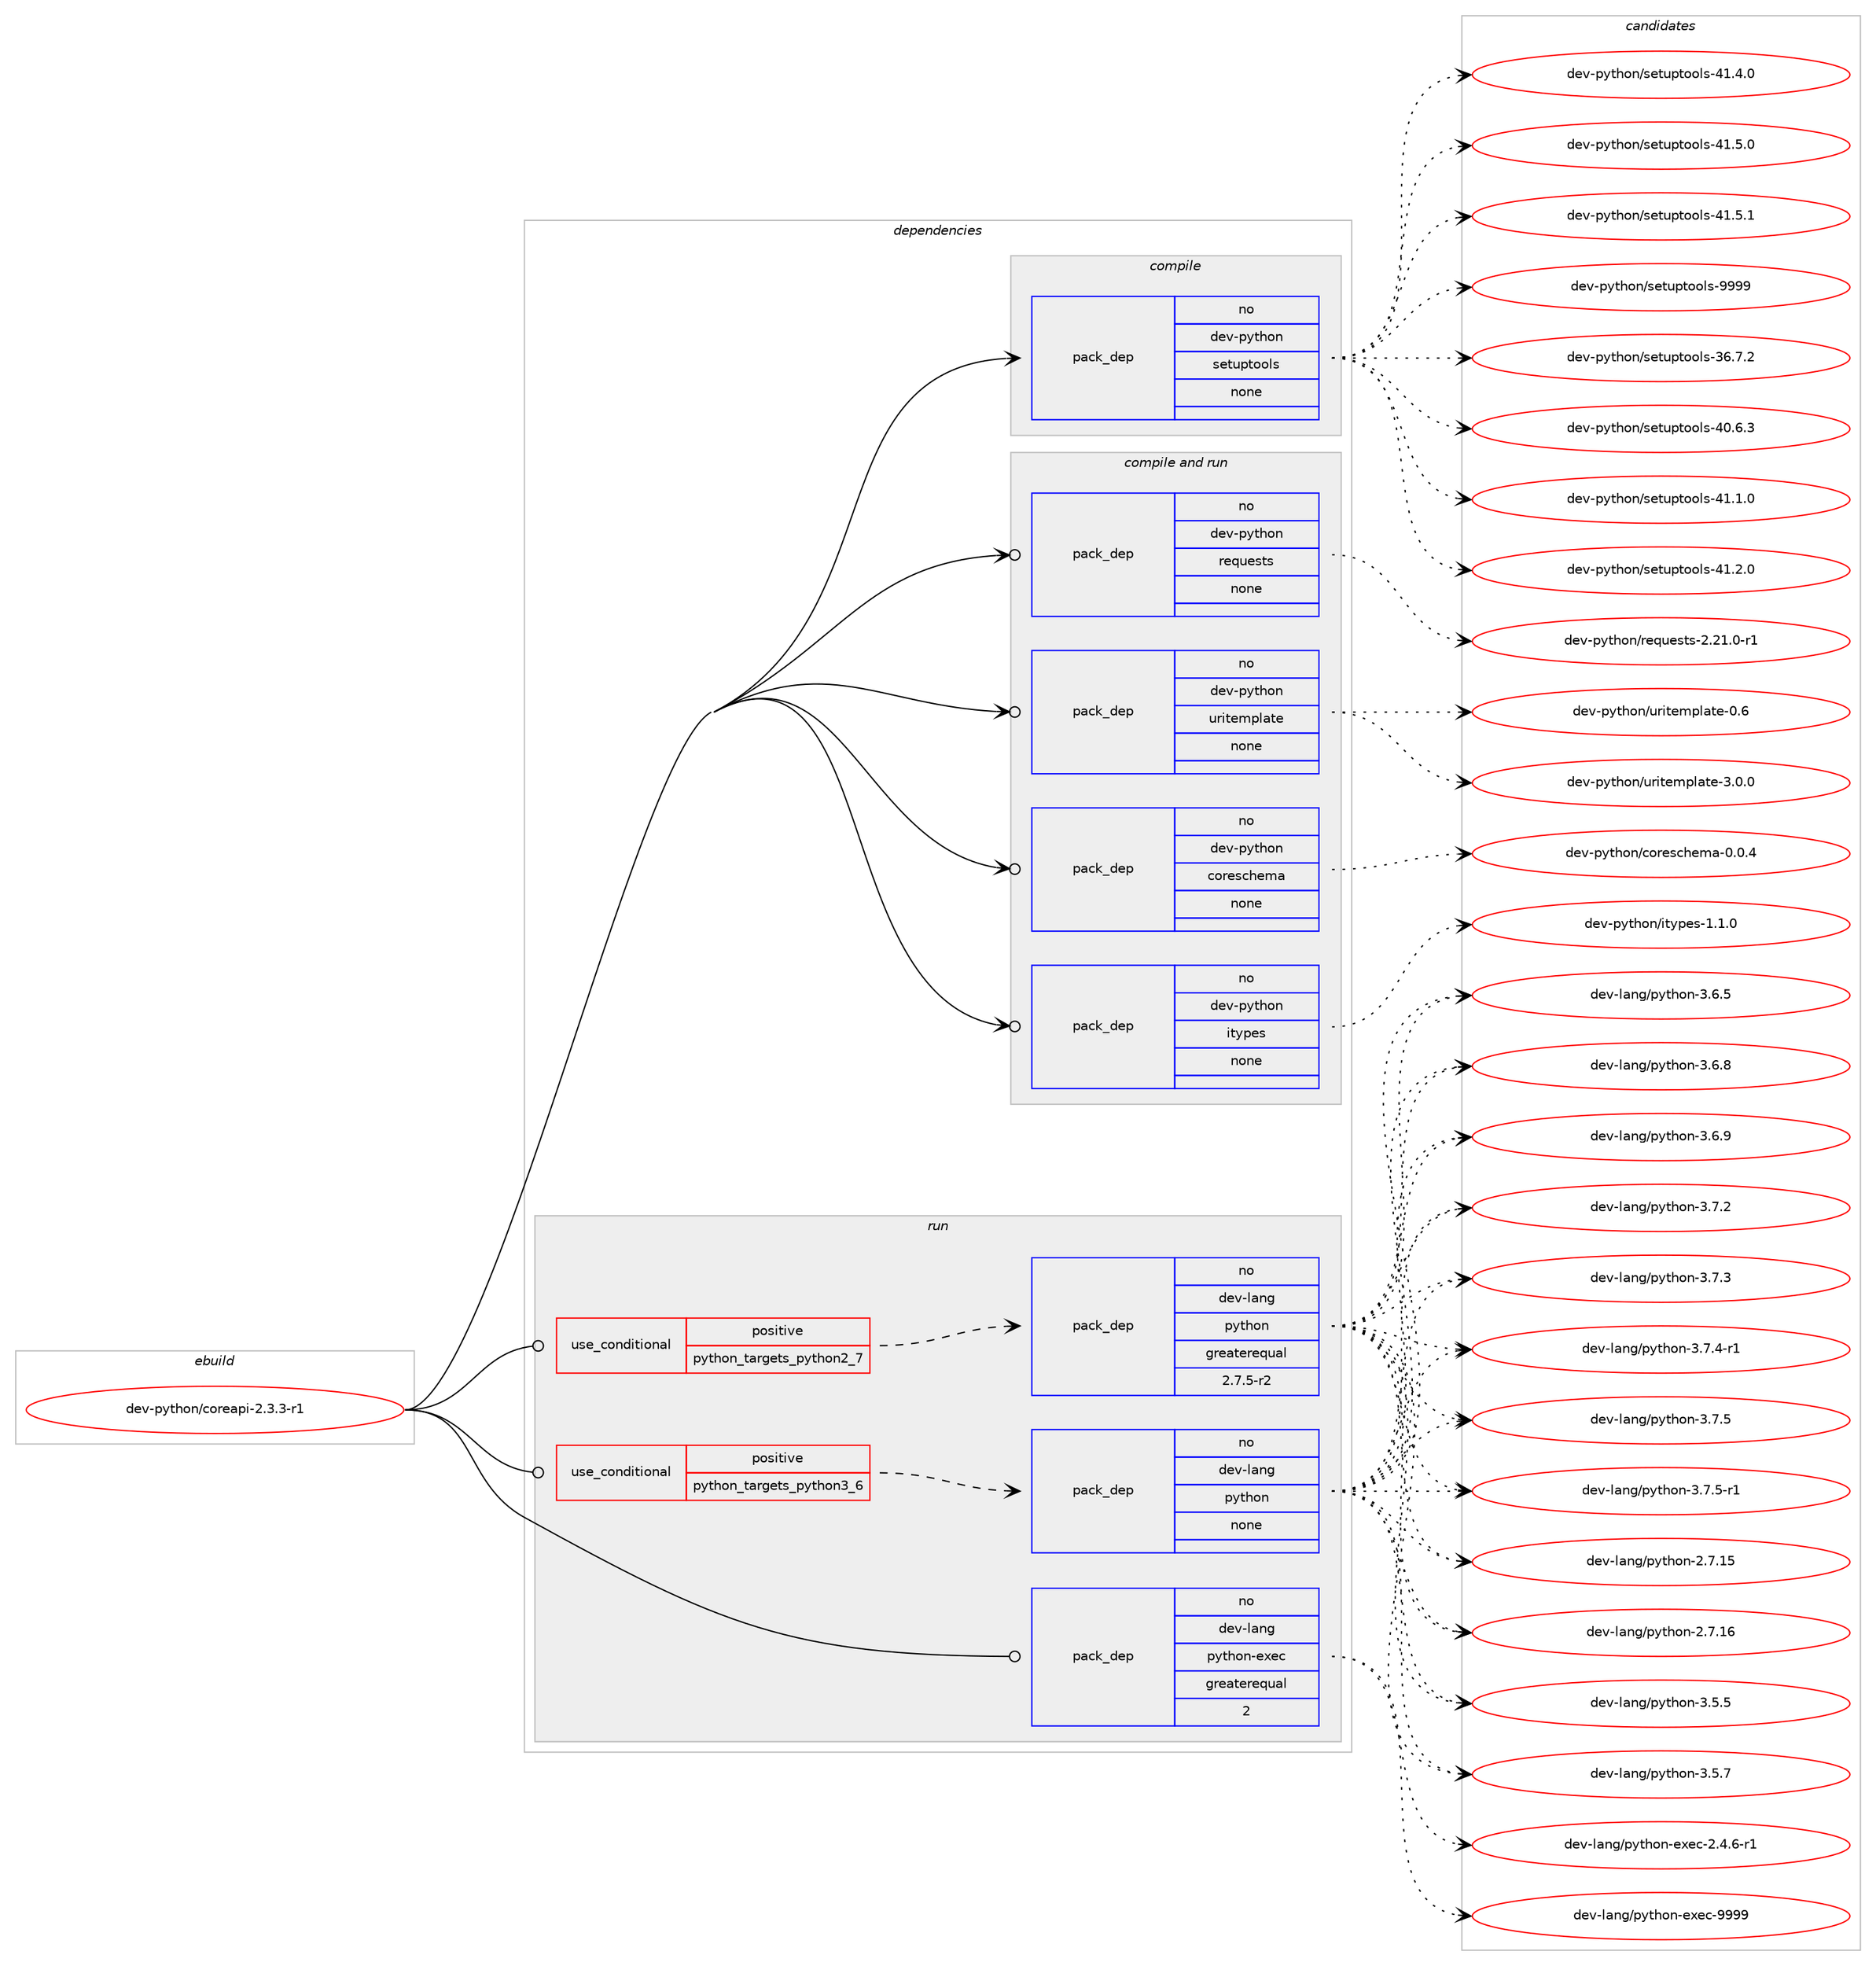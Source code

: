 digraph prolog {

# *************
# Graph options
# *************

newrank=true;
concentrate=true;
compound=true;
graph [rankdir=LR,fontname=Helvetica,fontsize=10,ranksep=1.5];#, ranksep=2.5, nodesep=0.2];
edge  [arrowhead=vee];
node  [fontname=Helvetica,fontsize=10];

# **********
# The ebuild
# **********

subgraph cluster_leftcol {
color=gray;
rank=same;
label=<<i>ebuild</i>>;
id [label="dev-python/coreapi-2.3.3-r1", color=red, width=4, href="../dev-python/coreapi-2.3.3-r1.svg"];
}

# ****************
# The dependencies
# ****************

subgraph cluster_midcol {
color=gray;
label=<<i>dependencies</i>>;
subgraph cluster_compile {
fillcolor="#eeeeee";
style=filled;
label=<<i>compile</i>>;
subgraph pack450242 {
dependency599887 [label=<<TABLE BORDER="0" CELLBORDER="1" CELLSPACING="0" CELLPADDING="4" WIDTH="220"><TR><TD ROWSPAN="6" CELLPADDING="30">pack_dep</TD></TR><TR><TD WIDTH="110">no</TD></TR><TR><TD>dev-python</TD></TR><TR><TD>setuptools</TD></TR><TR><TD>none</TD></TR><TR><TD></TD></TR></TABLE>>, shape=none, color=blue];
}
id:e -> dependency599887:w [weight=20,style="solid",arrowhead="vee"];
}
subgraph cluster_compileandrun {
fillcolor="#eeeeee";
style=filled;
label=<<i>compile and run</i>>;
subgraph pack450243 {
dependency599888 [label=<<TABLE BORDER="0" CELLBORDER="1" CELLSPACING="0" CELLPADDING="4" WIDTH="220"><TR><TD ROWSPAN="6" CELLPADDING="30">pack_dep</TD></TR><TR><TD WIDTH="110">no</TD></TR><TR><TD>dev-python</TD></TR><TR><TD>coreschema</TD></TR><TR><TD>none</TD></TR><TR><TD></TD></TR></TABLE>>, shape=none, color=blue];
}
id:e -> dependency599888:w [weight=20,style="solid",arrowhead="odotvee"];
subgraph pack450244 {
dependency599889 [label=<<TABLE BORDER="0" CELLBORDER="1" CELLSPACING="0" CELLPADDING="4" WIDTH="220"><TR><TD ROWSPAN="6" CELLPADDING="30">pack_dep</TD></TR><TR><TD WIDTH="110">no</TD></TR><TR><TD>dev-python</TD></TR><TR><TD>itypes</TD></TR><TR><TD>none</TD></TR><TR><TD></TD></TR></TABLE>>, shape=none, color=blue];
}
id:e -> dependency599889:w [weight=20,style="solid",arrowhead="odotvee"];
subgraph pack450245 {
dependency599890 [label=<<TABLE BORDER="0" CELLBORDER="1" CELLSPACING="0" CELLPADDING="4" WIDTH="220"><TR><TD ROWSPAN="6" CELLPADDING="30">pack_dep</TD></TR><TR><TD WIDTH="110">no</TD></TR><TR><TD>dev-python</TD></TR><TR><TD>requests</TD></TR><TR><TD>none</TD></TR><TR><TD></TD></TR></TABLE>>, shape=none, color=blue];
}
id:e -> dependency599890:w [weight=20,style="solid",arrowhead="odotvee"];
subgraph pack450246 {
dependency599891 [label=<<TABLE BORDER="0" CELLBORDER="1" CELLSPACING="0" CELLPADDING="4" WIDTH="220"><TR><TD ROWSPAN="6" CELLPADDING="30">pack_dep</TD></TR><TR><TD WIDTH="110">no</TD></TR><TR><TD>dev-python</TD></TR><TR><TD>uritemplate</TD></TR><TR><TD>none</TD></TR><TR><TD></TD></TR></TABLE>>, shape=none, color=blue];
}
id:e -> dependency599891:w [weight=20,style="solid",arrowhead="odotvee"];
}
subgraph cluster_run {
fillcolor="#eeeeee";
style=filled;
label=<<i>run</i>>;
subgraph cond137866 {
dependency599892 [label=<<TABLE BORDER="0" CELLBORDER="1" CELLSPACING="0" CELLPADDING="4"><TR><TD ROWSPAN="3" CELLPADDING="10">use_conditional</TD></TR><TR><TD>positive</TD></TR><TR><TD>python_targets_python2_7</TD></TR></TABLE>>, shape=none, color=red];
subgraph pack450247 {
dependency599893 [label=<<TABLE BORDER="0" CELLBORDER="1" CELLSPACING="0" CELLPADDING="4" WIDTH="220"><TR><TD ROWSPAN="6" CELLPADDING="30">pack_dep</TD></TR><TR><TD WIDTH="110">no</TD></TR><TR><TD>dev-lang</TD></TR><TR><TD>python</TD></TR><TR><TD>greaterequal</TD></TR><TR><TD>2.7.5-r2</TD></TR></TABLE>>, shape=none, color=blue];
}
dependency599892:e -> dependency599893:w [weight=20,style="dashed",arrowhead="vee"];
}
id:e -> dependency599892:w [weight=20,style="solid",arrowhead="odot"];
subgraph cond137867 {
dependency599894 [label=<<TABLE BORDER="0" CELLBORDER="1" CELLSPACING="0" CELLPADDING="4"><TR><TD ROWSPAN="3" CELLPADDING="10">use_conditional</TD></TR><TR><TD>positive</TD></TR><TR><TD>python_targets_python3_6</TD></TR></TABLE>>, shape=none, color=red];
subgraph pack450248 {
dependency599895 [label=<<TABLE BORDER="0" CELLBORDER="1" CELLSPACING="0" CELLPADDING="4" WIDTH="220"><TR><TD ROWSPAN="6" CELLPADDING="30">pack_dep</TD></TR><TR><TD WIDTH="110">no</TD></TR><TR><TD>dev-lang</TD></TR><TR><TD>python</TD></TR><TR><TD>none</TD></TR><TR><TD></TD></TR></TABLE>>, shape=none, color=blue];
}
dependency599894:e -> dependency599895:w [weight=20,style="dashed",arrowhead="vee"];
}
id:e -> dependency599894:w [weight=20,style="solid",arrowhead="odot"];
subgraph pack450249 {
dependency599896 [label=<<TABLE BORDER="0" CELLBORDER="1" CELLSPACING="0" CELLPADDING="4" WIDTH="220"><TR><TD ROWSPAN="6" CELLPADDING="30">pack_dep</TD></TR><TR><TD WIDTH="110">no</TD></TR><TR><TD>dev-lang</TD></TR><TR><TD>python-exec</TD></TR><TR><TD>greaterequal</TD></TR><TR><TD>2</TD></TR></TABLE>>, shape=none, color=blue];
}
id:e -> dependency599896:w [weight=20,style="solid",arrowhead="odot"];
}
}

# **************
# The candidates
# **************

subgraph cluster_choices {
rank=same;
color=gray;
label=<<i>candidates</i>>;

subgraph choice450242 {
color=black;
nodesep=1;
choice100101118451121211161041111104711510111611711211611111110811545515446554650 [label="dev-python/setuptools-36.7.2", color=red, width=4,href="../dev-python/setuptools-36.7.2.svg"];
choice100101118451121211161041111104711510111611711211611111110811545524846544651 [label="dev-python/setuptools-40.6.3", color=red, width=4,href="../dev-python/setuptools-40.6.3.svg"];
choice100101118451121211161041111104711510111611711211611111110811545524946494648 [label="dev-python/setuptools-41.1.0", color=red, width=4,href="../dev-python/setuptools-41.1.0.svg"];
choice100101118451121211161041111104711510111611711211611111110811545524946504648 [label="dev-python/setuptools-41.2.0", color=red, width=4,href="../dev-python/setuptools-41.2.0.svg"];
choice100101118451121211161041111104711510111611711211611111110811545524946524648 [label="dev-python/setuptools-41.4.0", color=red, width=4,href="../dev-python/setuptools-41.4.0.svg"];
choice100101118451121211161041111104711510111611711211611111110811545524946534648 [label="dev-python/setuptools-41.5.0", color=red, width=4,href="../dev-python/setuptools-41.5.0.svg"];
choice100101118451121211161041111104711510111611711211611111110811545524946534649 [label="dev-python/setuptools-41.5.1", color=red, width=4,href="../dev-python/setuptools-41.5.1.svg"];
choice10010111845112121116104111110471151011161171121161111111081154557575757 [label="dev-python/setuptools-9999", color=red, width=4,href="../dev-python/setuptools-9999.svg"];
dependency599887:e -> choice100101118451121211161041111104711510111611711211611111110811545515446554650:w [style=dotted,weight="100"];
dependency599887:e -> choice100101118451121211161041111104711510111611711211611111110811545524846544651:w [style=dotted,weight="100"];
dependency599887:e -> choice100101118451121211161041111104711510111611711211611111110811545524946494648:w [style=dotted,weight="100"];
dependency599887:e -> choice100101118451121211161041111104711510111611711211611111110811545524946504648:w [style=dotted,weight="100"];
dependency599887:e -> choice100101118451121211161041111104711510111611711211611111110811545524946524648:w [style=dotted,weight="100"];
dependency599887:e -> choice100101118451121211161041111104711510111611711211611111110811545524946534648:w [style=dotted,weight="100"];
dependency599887:e -> choice100101118451121211161041111104711510111611711211611111110811545524946534649:w [style=dotted,weight="100"];
dependency599887:e -> choice10010111845112121116104111110471151011161171121161111111081154557575757:w [style=dotted,weight="100"];
}
subgraph choice450243 {
color=black;
nodesep=1;
choice1001011184511212111610411111047991111141011159910410110997454846484652 [label="dev-python/coreschema-0.0.4", color=red, width=4,href="../dev-python/coreschema-0.0.4.svg"];
dependency599888:e -> choice1001011184511212111610411111047991111141011159910410110997454846484652:w [style=dotted,weight="100"];
}
subgraph choice450244 {
color=black;
nodesep=1;
choice1001011184511212111610411111047105116121112101115454946494648 [label="dev-python/itypes-1.1.0", color=red, width=4,href="../dev-python/itypes-1.1.0.svg"];
dependency599889:e -> choice1001011184511212111610411111047105116121112101115454946494648:w [style=dotted,weight="100"];
}
subgraph choice450245 {
color=black;
nodesep=1;
choice1001011184511212111610411111047114101113117101115116115455046504946484511449 [label="dev-python/requests-2.21.0-r1", color=red, width=4,href="../dev-python/requests-2.21.0-r1.svg"];
dependency599890:e -> choice1001011184511212111610411111047114101113117101115116115455046504946484511449:w [style=dotted,weight="100"];
}
subgraph choice450246 {
color=black;
nodesep=1;
choice10010111845112121116104111110471171141051161011091121089711610145484654 [label="dev-python/uritemplate-0.6", color=red, width=4,href="../dev-python/uritemplate-0.6.svg"];
choice100101118451121211161041111104711711410511610110911210897116101455146484648 [label="dev-python/uritemplate-3.0.0", color=red, width=4,href="../dev-python/uritemplate-3.0.0.svg"];
dependency599891:e -> choice10010111845112121116104111110471171141051161011091121089711610145484654:w [style=dotted,weight="100"];
dependency599891:e -> choice100101118451121211161041111104711711410511610110911210897116101455146484648:w [style=dotted,weight="100"];
}
subgraph choice450247 {
color=black;
nodesep=1;
choice10010111845108971101034711212111610411111045504655464953 [label="dev-lang/python-2.7.15", color=red, width=4,href="../dev-lang/python-2.7.15.svg"];
choice10010111845108971101034711212111610411111045504655464954 [label="dev-lang/python-2.7.16", color=red, width=4,href="../dev-lang/python-2.7.16.svg"];
choice100101118451089711010347112121116104111110455146534653 [label="dev-lang/python-3.5.5", color=red, width=4,href="../dev-lang/python-3.5.5.svg"];
choice100101118451089711010347112121116104111110455146534655 [label="dev-lang/python-3.5.7", color=red, width=4,href="../dev-lang/python-3.5.7.svg"];
choice100101118451089711010347112121116104111110455146544653 [label="dev-lang/python-3.6.5", color=red, width=4,href="../dev-lang/python-3.6.5.svg"];
choice100101118451089711010347112121116104111110455146544656 [label="dev-lang/python-3.6.8", color=red, width=4,href="../dev-lang/python-3.6.8.svg"];
choice100101118451089711010347112121116104111110455146544657 [label="dev-lang/python-3.6.9", color=red, width=4,href="../dev-lang/python-3.6.9.svg"];
choice100101118451089711010347112121116104111110455146554650 [label="dev-lang/python-3.7.2", color=red, width=4,href="../dev-lang/python-3.7.2.svg"];
choice100101118451089711010347112121116104111110455146554651 [label="dev-lang/python-3.7.3", color=red, width=4,href="../dev-lang/python-3.7.3.svg"];
choice1001011184510897110103471121211161041111104551465546524511449 [label="dev-lang/python-3.7.4-r1", color=red, width=4,href="../dev-lang/python-3.7.4-r1.svg"];
choice100101118451089711010347112121116104111110455146554653 [label="dev-lang/python-3.7.5", color=red, width=4,href="../dev-lang/python-3.7.5.svg"];
choice1001011184510897110103471121211161041111104551465546534511449 [label="dev-lang/python-3.7.5-r1", color=red, width=4,href="../dev-lang/python-3.7.5-r1.svg"];
dependency599893:e -> choice10010111845108971101034711212111610411111045504655464953:w [style=dotted,weight="100"];
dependency599893:e -> choice10010111845108971101034711212111610411111045504655464954:w [style=dotted,weight="100"];
dependency599893:e -> choice100101118451089711010347112121116104111110455146534653:w [style=dotted,weight="100"];
dependency599893:e -> choice100101118451089711010347112121116104111110455146534655:w [style=dotted,weight="100"];
dependency599893:e -> choice100101118451089711010347112121116104111110455146544653:w [style=dotted,weight="100"];
dependency599893:e -> choice100101118451089711010347112121116104111110455146544656:w [style=dotted,weight="100"];
dependency599893:e -> choice100101118451089711010347112121116104111110455146544657:w [style=dotted,weight="100"];
dependency599893:e -> choice100101118451089711010347112121116104111110455146554650:w [style=dotted,weight="100"];
dependency599893:e -> choice100101118451089711010347112121116104111110455146554651:w [style=dotted,weight="100"];
dependency599893:e -> choice1001011184510897110103471121211161041111104551465546524511449:w [style=dotted,weight="100"];
dependency599893:e -> choice100101118451089711010347112121116104111110455146554653:w [style=dotted,weight="100"];
dependency599893:e -> choice1001011184510897110103471121211161041111104551465546534511449:w [style=dotted,weight="100"];
}
subgraph choice450248 {
color=black;
nodesep=1;
choice10010111845108971101034711212111610411111045504655464953 [label="dev-lang/python-2.7.15", color=red, width=4,href="../dev-lang/python-2.7.15.svg"];
choice10010111845108971101034711212111610411111045504655464954 [label="dev-lang/python-2.7.16", color=red, width=4,href="../dev-lang/python-2.7.16.svg"];
choice100101118451089711010347112121116104111110455146534653 [label="dev-lang/python-3.5.5", color=red, width=4,href="../dev-lang/python-3.5.5.svg"];
choice100101118451089711010347112121116104111110455146534655 [label="dev-lang/python-3.5.7", color=red, width=4,href="../dev-lang/python-3.5.7.svg"];
choice100101118451089711010347112121116104111110455146544653 [label="dev-lang/python-3.6.5", color=red, width=4,href="../dev-lang/python-3.6.5.svg"];
choice100101118451089711010347112121116104111110455146544656 [label="dev-lang/python-3.6.8", color=red, width=4,href="../dev-lang/python-3.6.8.svg"];
choice100101118451089711010347112121116104111110455146544657 [label="dev-lang/python-3.6.9", color=red, width=4,href="../dev-lang/python-3.6.9.svg"];
choice100101118451089711010347112121116104111110455146554650 [label="dev-lang/python-3.7.2", color=red, width=4,href="../dev-lang/python-3.7.2.svg"];
choice100101118451089711010347112121116104111110455146554651 [label="dev-lang/python-3.7.3", color=red, width=4,href="../dev-lang/python-3.7.3.svg"];
choice1001011184510897110103471121211161041111104551465546524511449 [label="dev-lang/python-3.7.4-r1", color=red, width=4,href="../dev-lang/python-3.7.4-r1.svg"];
choice100101118451089711010347112121116104111110455146554653 [label="dev-lang/python-3.7.5", color=red, width=4,href="../dev-lang/python-3.7.5.svg"];
choice1001011184510897110103471121211161041111104551465546534511449 [label="dev-lang/python-3.7.5-r1", color=red, width=4,href="../dev-lang/python-3.7.5-r1.svg"];
dependency599895:e -> choice10010111845108971101034711212111610411111045504655464953:w [style=dotted,weight="100"];
dependency599895:e -> choice10010111845108971101034711212111610411111045504655464954:w [style=dotted,weight="100"];
dependency599895:e -> choice100101118451089711010347112121116104111110455146534653:w [style=dotted,weight="100"];
dependency599895:e -> choice100101118451089711010347112121116104111110455146534655:w [style=dotted,weight="100"];
dependency599895:e -> choice100101118451089711010347112121116104111110455146544653:w [style=dotted,weight="100"];
dependency599895:e -> choice100101118451089711010347112121116104111110455146544656:w [style=dotted,weight="100"];
dependency599895:e -> choice100101118451089711010347112121116104111110455146544657:w [style=dotted,weight="100"];
dependency599895:e -> choice100101118451089711010347112121116104111110455146554650:w [style=dotted,weight="100"];
dependency599895:e -> choice100101118451089711010347112121116104111110455146554651:w [style=dotted,weight="100"];
dependency599895:e -> choice1001011184510897110103471121211161041111104551465546524511449:w [style=dotted,weight="100"];
dependency599895:e -> choice100101118451089711010347112121116104111110455146554653:w [style=dotted,weight="100"];
dependency599895:e -> choice1001011184510897110103471121211161041111104551465546534511449:w [style=dotted,weight="100"];
}
subgraph choice450249 {
color=black;
nodesep=1;
choice10010111845108971101034711212111610411111045101120101994550465246544511449 [label="dev-lang/python-exec-2.4.6-r1", color=red, width=4,href="../dev-lang/python-exec-2.4.6-r1.svg"];
choice10010111845108971101034711212111610411111045101120101994557575757 [label="dev-lang/python-exec-9999", color=red, width=4,href="../dev-lang/python-exec-9999.svg"];
dependency599896:e -> choice10010111845108971101034711212111610411111045101120101994550465246544511449:w [style=dotted,weight="100"];
dependency599896:e -> choice10010111845108971101034711212111610411111045101120101994557575757:w [style=dotted,weight="100"];
}
}

}
